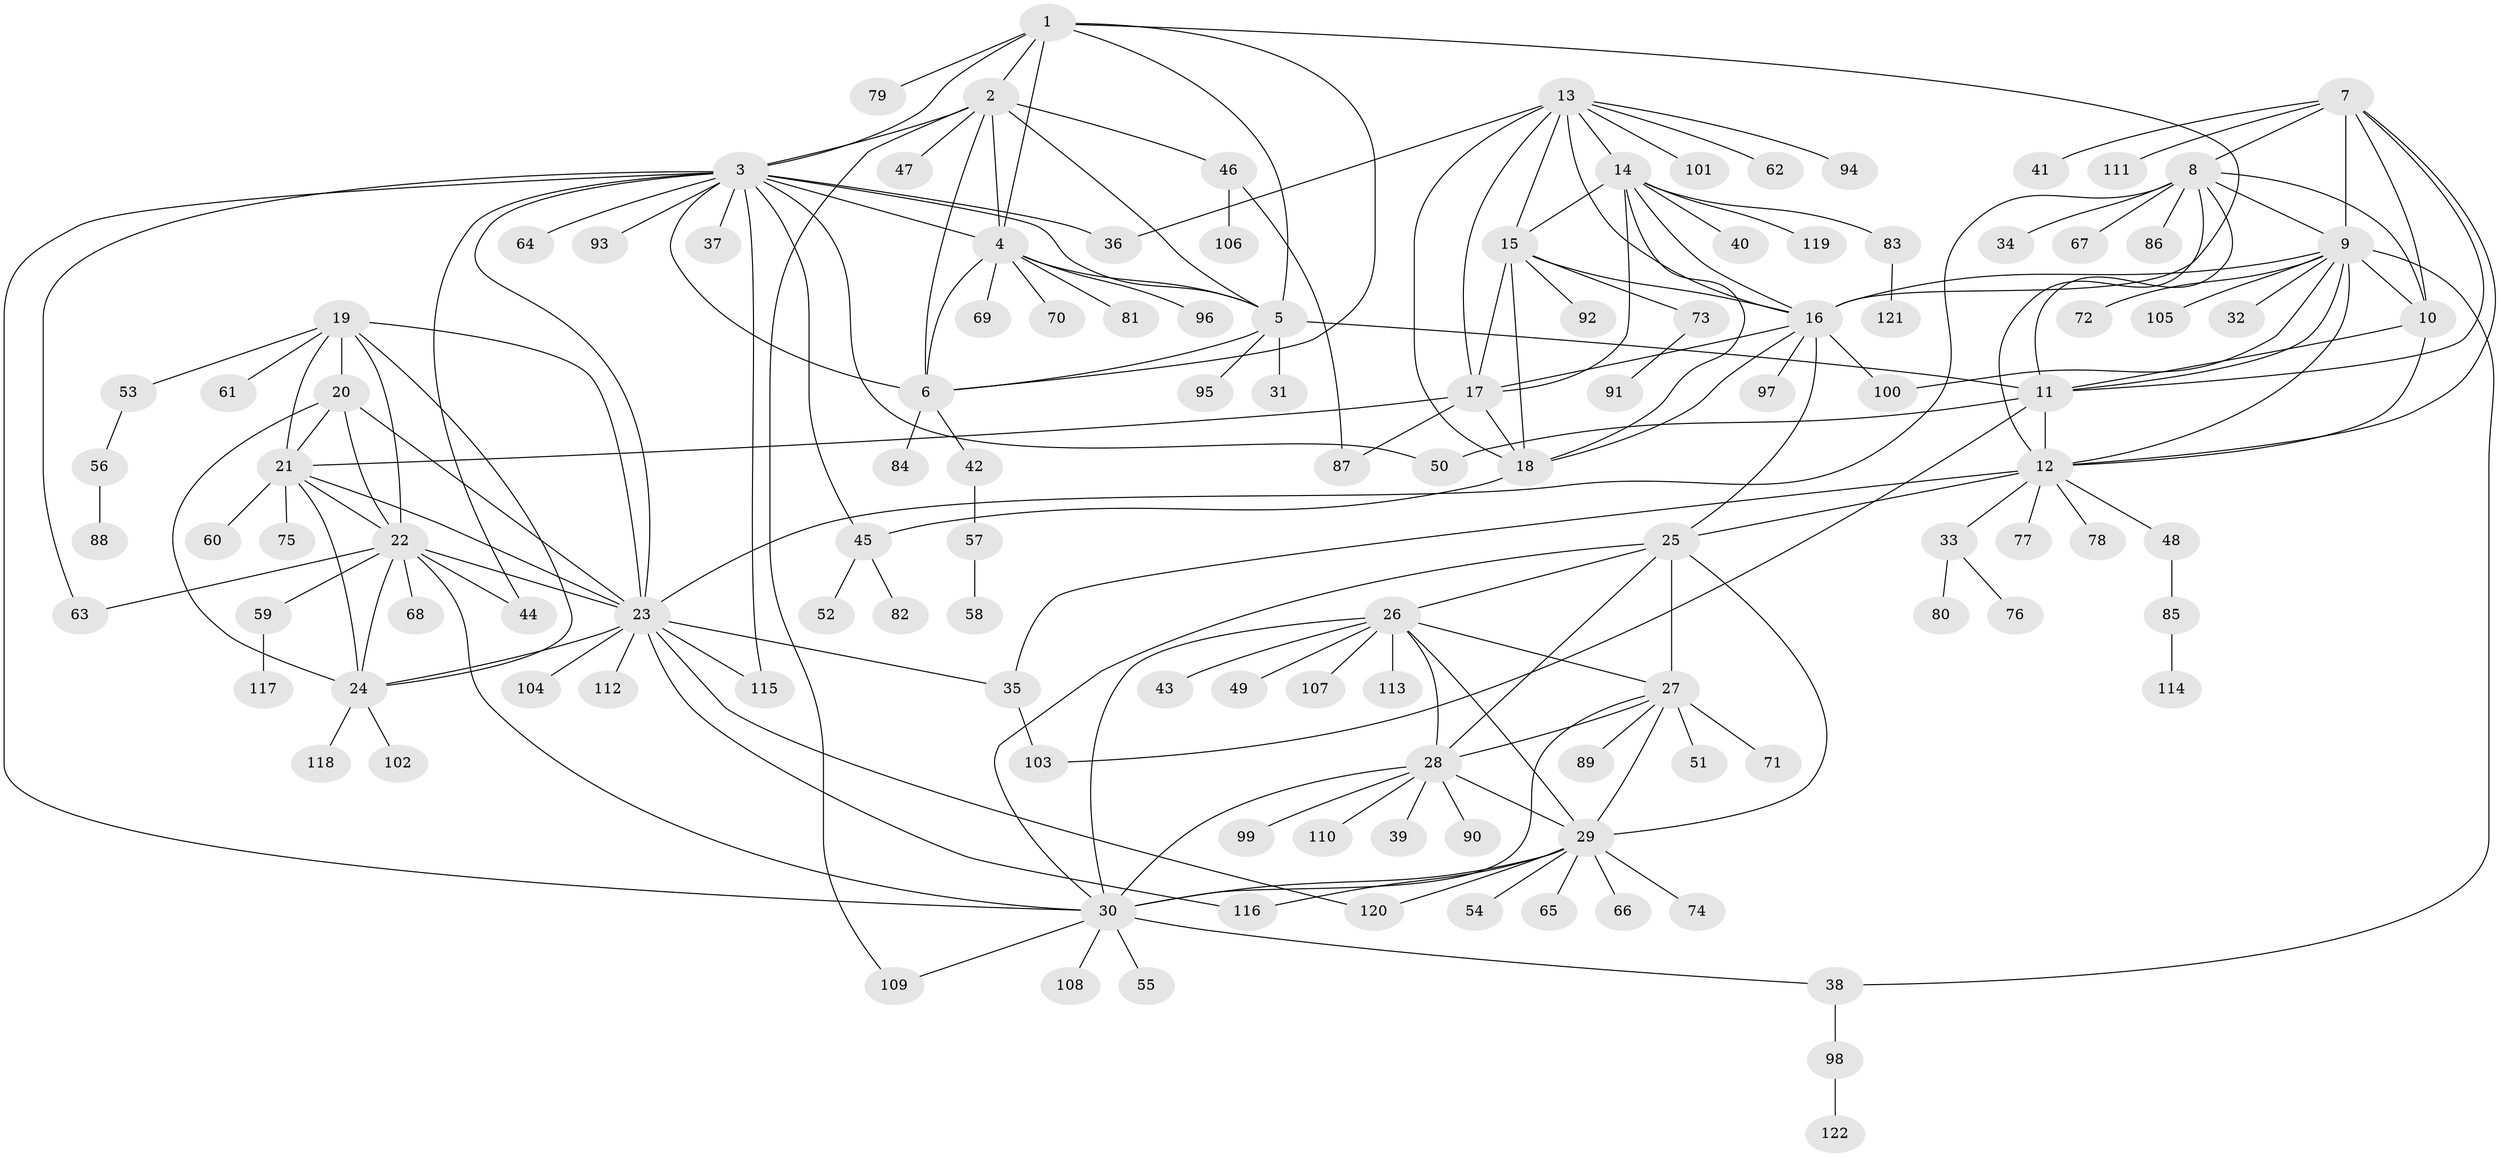 // coarse degree distribution, {15: 0.027777777777777776, 11: 0.05555555555555555, 3: 0.05555555555555555, 10: 0.027777777777777776, 2: 0.1388888888888889, 1: 0.6944444444444444}
// Generated by graph-tools (version 1.1) at 2025/19/03/04/25 18:19:49]
// undirected, 122 vertices, 191 edges
graph export_dot {
graph [start="1"]
  node [color=gray90,style=filled];
  1;
  2;
  3;
  4;
  5;
  6;
  7;
  8;
  9;
  10;
  11;
  12;
  13;
  14;
  15;
  16;
  17;
  18;
  19;
  20;
  21;
  22;
  23;
  24;
  25;
  26;
  27;
  28;
  29;
  30;
  31;
  32;
  33;
  34;
  35;
  36;
  37;
  38;
  39;
  40;
  41;
  42;
  43;
  44;
  45;
  46;
  47;
  48;
  49;
  50;
  51;
  52;
  53;
  54;
  55;
  56;
  57;
  58;
  59;
  60;
  61;
  62;
  63;
  64;
  65;
  66;
  67;
  68;
  69;
  70;
  71;
  72;
  73;
  74;
  75;
  76;
  77;
  78;
  79;
  80;
  81;
  82;
  83;
  84;
  85;
  86;
  87;
  88;
  89;
  90;
  91;
  92;
  93;
  94;
  95;
  96;
  97;
  98;
  99;
  100;
  101;
  102;
  103;
  104;
  105;
  106;
  107;
  108;
  109;
  110;
  111;
  112;
  113;
  114;
  115;
  116;
  117;
  118;
  119;
  120;
  121;
  122;
  1 -- 2;
  1 -- 3;
  1 -- 4;
  1 -- 5;
  1 -- 6;
  1 -- 16;
  1 -- 79;
  2 -- 3;
  2 -- 4;
  2 -- 5;
  2 -- 6;
  2 -- 46;
  2 -- 47;
  2 -- 109;
  3 -- 4;
  3 -- 5;
  3 -- 6;
  3 -- 23;
  3 -- 30;
  3 -- 36;
  3 -- 37;
  3 -- 44;
  3 -- 45;
  3 -- 50;
  3 -- 63;
  3 -- 64;
  3 -- 93;
  3 -- 115;
  4 -- 5;
  4 -- 6;
  4 -- 69;
  4 -- 70;
  4 -- 81;
  4 -- 96;
  5 -- 6;
  5 -- 11;
  5 -- 31;
  5 -- 95;
  6 -- 42;
  6 -- 84;
  7 -- 8;
  7 -- 9;
  7 -- 10;
  7 -- 11;
  7 -- 12;
  7 -- 41;
  7 -- 111;
  8 -- 9;
  8 -- 10;
  8 -- 11;
  8 -- 12;
  8 -- 23;
  8 -- 34;
  8 -- 67;
  8 -- 86;
  9 -- 10;
  9 -- 11;
  9 -- 12;
  9 -- 16;
  9 -- 32;
  9 -- 38;
  9 -- 72;
  9 -- 100;
  9 -- 105;
  10 -- 11;
  10 -- 12;
  11 -- 12;
  11 -- 50;
  11 -- 103;
  12 -- 25;
  12 -- 33;
  12 -- 35;
  12 -- 48;
  12 -- 77;
  12 -- 78;
  13 -- 14;
  13 -- 15;
  13 -- 16;
  13 -- 17;
  13 -- 18;
  13 -- 36;
  13 -- 62;
  13 -- 94;
  13 -- 101;
  14 -- 15;
  14 -- 16;
  14 -- 17;
  14 -- 18;
  14 -- 40;
  14 -- 83;
  14 -- 119;
  15 -- 16;
  15 -- 17;
  15 -- 18;
  15 -- 73;
  15 -- 92;
  16 -- 17;
  16 -- 18;
  16 -- 25;
  16 -- 97;
  16 -- 100;
  17 -- 18;
  17 -- 21;
  17 -- 87;
  18 -- 45;
  19 -- 20;
  19 -- 21;
  19 -- 22;
  19 -- 23;
  19 -- 24;
  19 -- 53;
  19 -- 61;
  20 -- 21;
  20 -- 22;
  20 -- 23;
  20 -- 24;
  21 -- 22;
  21 -- 23;
  21 -- 24;
  21 -- 60;
  21 -- 75;
  22 -- 23;
  22 -- 24;
  22 -- 30;
  22 -- 44;
  22 -- 59;
  22 -- 63;
  22 -- 68;
  23 -- 24;
  23 -- 35;
  23 -- 104;
  23 -- 112;
  23 -- 115;
  23 -- 116;
  23 -- 120;
  24 -- 102;
  24 -- 118;
  25 -- 26;
  25 -- 27;
  25 -- 28;
  25 -- 29;
  25 -- 30;
  26 -- 27;
  26 -- 28;
  26 -- 29;
  26 -- 30;
  26 -- 43;
  26 -- 49;
  26 -- 107;
  26 -- 113;
  27 -- 28;
  27 -- 29;
  27 -- 30;
  27 -- 51;
  27 -- 71;
  27 -- 89;
  28 -- 29;
  28 -- 30;
  28 -- 39;
  28 -- 90;
  28 -- 99;
  28 -- 110;
  29 -- 30;
  29 -- 54;
  29 -- 65;
  29 -- 66;
  29 -- 74;
  29 -- 116;
  29 -- 120;
  30 -- 38;
  30 -- 55;
  30 -- 108;
  30 -- 109;
  33 -- 76;
  33 -- 80;
  35 -- 103;
  38 -- 98;
  42 -- 57;
  45 -- 52;
  45 -- 82;
  46 -- 87;
  46 -- 106;
  48 -- 85;
  53 -- 56;
  56 -- 88;
  57 -- 58;
  59 -- 117;
  73 -- 91;
  83 -- 121;
  85 -- 114;
  98 -- 122;
}
